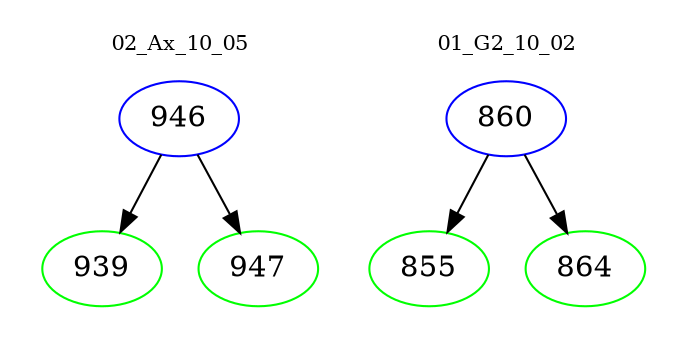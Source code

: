 digraph{
subgraph cluster_0 {
color = white
label = "02_Ax_10_05";
fontsize=10;
T0_946 [label="946", color="blue"]
T0_946 -> T0_939 [color="black"]
T0_939 [label="939", color="green"]
T0_946 -> T0_947 [color="black"]
T0_947 [label="947", color="green"]
}
subgraph cluster_1 {
color = white
label = "01_G2_10_02";
fontsize=10;
T1_860 [label="860", color="blue"]
T1_860 -> T1_855 [color="black"]
T1_855 [label="855", color="green"]
T1_860 -> T1_864 [color="black"]
T1_864 [label="864", color="green"]
}
}
